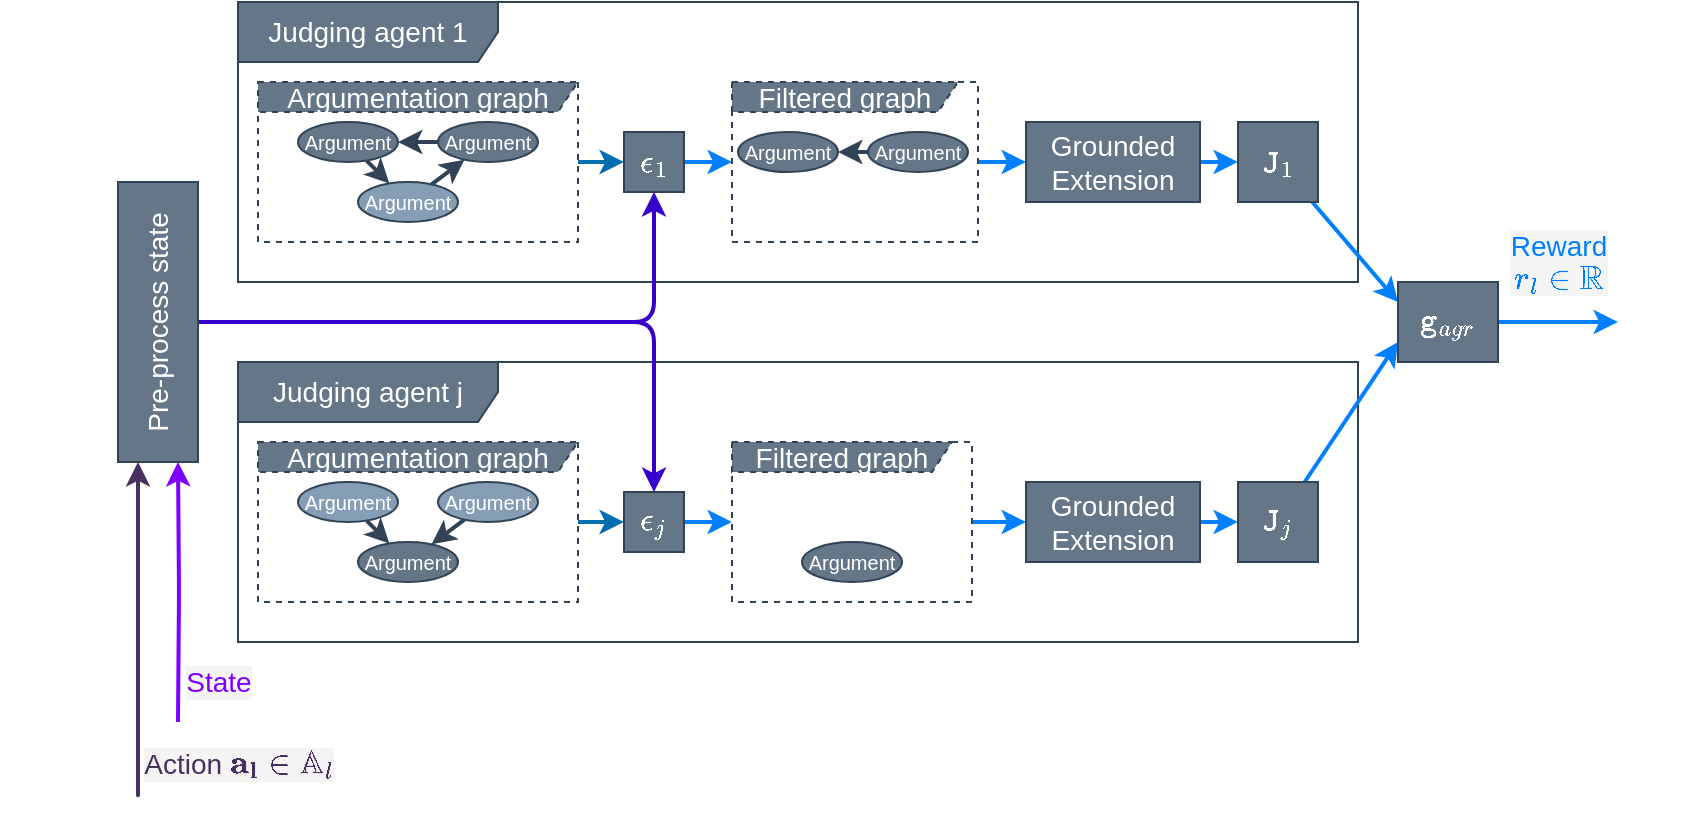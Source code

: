 <mxfile version="15.5.4" type="embed" pages="2"><diagram name="Simplified" id="kQt_z-IHAU4Y2tA9KAhT"><mxGraphModel dx="2322" dy="628" grid="1" gridSize="10" guides="1" tooltips="1" connect="1" arrows="1" fold="1" page="1" pageScale="1" pageWidth="1169" pageHeight="827" math="1" shadow="0"><root><mxCell id="B_8IzSe85N2JA3LNc8zA-0"/><mxCell id="B_8IzSe85N2JA3LNc8zA-1" parent="B_8IzSe85N2JA3LNc8zA-0"/><mxCell id="B_8IzSe85N2JA3LNc8zA-2" value="Judging agent 1" style="shape=umlFrame;whiteSpace=wrap;html=1;labelBackgroundColor=none;fontSize=14;fontColor=#ffffff;fillColor=#647687;strokeColor=#314354;width=130;height=30;" parent="B_8IzSe85N2JA3LNc8zA-1" vertex="1"><mxGeometry x="60" y="50" width="560" height="140" as="geometry"/></mxCell><mxCell id="B_8IzSe85N2JA3LNc8zA-3" style="edgeStyle=none;rounded=0;orthogonalLoop=1;jettySize=auto;html=1;labelBackgroundColor=#CCCCCC;fontSize=14;fontColor=#0080FF;strokeColor=#006EAF;strokeWidth=2;fillColor=#1ba1e2;" parent="B_8IzSe85N2JA3LNc8zA-1" source="B_8IzSe85N2JA3LNc8zA-4" target="B_8IzSe85N2JA3LNc8zA-12" edge="1"><mxGeometry relative="1" as="geometry"/></mxCell><mxCell id="B_8IzSe85N2JA3LNc8zA-4" value="Argumentation graph" style="shape=umlFrame;whiteSpace=wrap;html=1;labelBackgroundColor=none;fontSize=14;fontColor=#ffffff;fillColor=#647687;strokeColor=#314354;dashed=1;width=160;height=15;" parent="B_8IzSe85N2JA3LNc8zA-1" vertex="1"><mxGeometry x="70" y="90" width="160" height="80" as="geometry"/></mxCell><mxCell id="B_8IzSe85N2JA3LNc8zA-5" style="edgeStyle=none;rounded=0;orthogonalLoop=1;jettySize=auto;html=1;labelBackgroundColor=#CCCCCC;fontSize=10;fontColor=#0080FF;strokeColor=#314354;strokeWidth=2;fillColor=#647687;" parent="B_8IzSe85N2JA3LNc8zA-1" source="B_8IzSe85N2JA3LNc8zA-6" target="B_8IzSe85N2JA3LNc8zA-8" edge="1"><mxGeometry relative="1" as="geometry"/></mxCell><mxCell id="B_8IzSe85N2JA3LNc8zA-6" value="Argument" style="ellipse;whiteSpace=wrap;html=1;labelBackgroundColor=none;fontSize=10;fontColor=#ffffff;fillColor=#647687;strokeColor=#314354;" parent="B_8IzSe85N2JA3LNc8zA-1" vertex="1"><mxGeometry x="90" y="110" width="50" height="20" as="geometry"/></mxCell><mxCell id="B_8IzSe85N2JA3LNc8zA-7" style="edgeStyle=none;rounded=0;orthogonalLoop=1;jettySize=auto;html=1;labelBackgroundColor=#CCCCCC;fontSize=10;fontColor=#0080FF;strokeColor=#314354;strokeWidth=2;fillColor=#647687;" parent="B_8IzSe85N2JA3LNc8zA-1" source="B_8IzSe85N2JA3LNc8zA-8" target="B_8IzSe85N2JA3LNc8zA-10" edge="1"><mxGeometry relative="1" as="geometry"/></mxCell><mxCell id="B_8IzSe85N2JA3LNc8zA-8" value="Argument" style="ellipse;whiteSpace=wrap;html=1;labelBackgroundColor=none;fontSize=10;fontColor=#ffffff;fillColor=#869EB5;strokeColor=#314354;gradientColor=none;gradientDirection=radial;" parent="B_8IzSe85N2JA3LNc8zA-1" vertex="1"><mxGeometry x="120" y="140" width="50" height="20" as="geometry"/></mxCell><mxCell id="B_8IzSe85N2JA3LNc8zA-9" style="edgeStyle=none;rounded=0;orthogonalLoop=1;jettySize=auto;html=1;labelBackgroundColor=#CCCCCC;fontSize=10;fontColor=#0080FF;strokeColor=#314354;strokeWidth=2;fillColor=#647687;" parent="B_8IzSe85N2JA3LNc8zA-1" source="B_8IzSe85N2JA3LNc8zA-10" target="B_8IzSe85N2JA3LNc8zA-6" edge="1"><mxGeometry relative="1" as="geometry"/></mxCell><mxCell id="B_8IzSe85N2JA3LNc8zA-10" value="Argument" style="ellipse;whiteSpace=wrap;html=1;labelBackgroundColor=none;fontSize=10;fontColor=#ffffff;fillColor=#647687;strokeColor=#314354;" parent="B_8IzSe85N2JA3LNc8zA-1" vertex="1"><mxGeometry x="160" y="110" width="50" height="20" as="geometry"/></mxCell><mxCell id="B_8IzSe85N2JA3LNc8zA-11" style="edgeStyle=none;rounded=0;orthogonalLoop=1;jettySize=auto;html=1;labelBackgroundColor=#CCCCCC;fontSize=14;fontColor=#0080FF;strokeColor=#0080FF;strokeWidth=2;" parent="B_8IzSe85N2JA3LNc8zA-1" source="B_8IzSe85N2JA3LNc8zA-12" target="B_8IzSe85N2JA3LNc8zA-14" edge="1"><mxGeometry relative="1" as="geometry"/></mxCell><mxCell id="B_8IzSe85N2JA3LNc8zA-12" value="\(\epsilon_1\)" style="rounded=0;whiteSpace=wrap;html=1;labelBackgroundColor=none;fontSize=14;fontColor=#ffffff;fillColor=#647687;strokeColor=#314354;" parent="B_8IzSe85N2JA3LNc8zA-1" vertex="1"><mxGeometry x="253" y="115" width="30" height="30" as="geometry"/></mxCell><mxCell id="B_8IzSe85N2JA3LNc8zA-13" style="edgeStyle=orthogonalEdgeStyle;rounded=1;orthogonalLoop=1;jettySize=auto;html=1;entryX=0;entryY=0.5;entryDx=0;entryDy=0;labelBackgroundColor=#CCCCCC;fontSize=14;fontColor=#49315E;strokeColor=#0080FF;strokeWidth=2;" parent="B_8IzSe85N2JA3LNc8zA-1" source="B_8IzSe85N2JA3LNc8zA-14" target="B_8IzSe85N2JA3LNc8zA-43" edge="1"><mxGeometry relative="1" as="geometry"/></mxCell><mxCell id="B_8IzSe85N2JA3LNc8zA-14" value="Filtered graph" style="shape=umlFrame;whiteSpace=wrap;html=1;labelBackgroundColor=none;fontSize=14;fontColor=#ffffff;fillColor=#647687;strokeColor=#314354;dashed=1;width=113;height=15;" parent="B_8IzSe85N2JA3LNc8zA-1" vertex="1"><mxGeometry x="307" y="90" width="123" height="80" as="geometry"/></mxCell><mxCell id="B_8IzSe85N2JA3LNc8zA-15" value="Argument" style="ellipse;whiteSpace=wrap;html=1;labelBackgroundColor=none;fontSize=10;fontColor=#ffffff;fillColor=#647687;strokeColor=#314354;" parent="B_8IzSe85N2JA3LNc8zA-1" vertex="1"><mxGeometry x="310" y="115" width="50" height="20" as="geometry"/></mxCell><mxCell id="B_8IzSe85N2JA3LNc8zA-16" style="edgeStyle=none;rounded=0;orthogonalLoop=1;jettySize=auto;html=1;labelBackgroundColor=#CCCCCC;fontSize=10;fontColor=#0080FF;strokeColor=#314354;strokeWidth=2;fillColor=#647687;" parent="B_8IzSe85N2JA3LNc8zA-1" source="B_8IzSe85N2JA3LNc8zA-17" target="B_8IzSe85N2JA3LNc8zA-15" edge="1"><mxGeometry relative="1" as="geometry"/></mxCell><mxCell id="B_8IzSe85N2JA3LNc8zA-17" value="Argument" style="ellipse;whiteSpace=wrap;html=1;labelBackgroundColor=none;fontSize=10;fontColor=#ffffff;fillColor=#647687;strokeColor=#314354;" parent="B_8IzSe85N2JA3LNc8zA-1" vertex="1"><mxGeometry x="375" y="115" width="50" height="20" as="geometry"/></mxCell><mxCell id="B_8IzSe85N2JA3LNc8zA-18" style="edgeStyle=none;rounded=0;orthogonalLoop=1;jettySize=auto;html=1;entryX=0;entryY=0.25;entryDx=0;entryDy=0;labelBackgroundColor=#CCCCCC;fontSize=14;fontColor=#0080FF;strokeColor=#0080FF;strokeWidth=2;" parent="B_8IzSe85N2JA3LNc8zA-1" source="B_8IzSe85N2JA3LNc8zA-19" target="B_8IzSe85N2JA3LNc8zA-36" edge="1"><mxGeometry relative="1" as="geometry"/></mxCell><mxCell id="B_8IzSe85N2JA3LNc8zA-19" value="\(\mathtt{J}_1\)" style="rounded=0;whiteSpace=wrap;html=1;labelBackgroundColor=none;sketch=0;fontSize=14;fontColor=#ffffff;fillColor=#647687;gradientDirection=radial;strokeColor=#314354;" parent="B_8IzSe85N2JA3LNc8zA-1" vertex="1"><mxGeometry x="560" y="110" width="40" height="40" as="geometry"/></mxCell><mxCell id="B_8IzSe85N2JA3LNc8zA-20" value="Judging agent j" style="shape=umlFrame;whiteSpace=wrap;html=1;labelBackgroundColor=none;fontSize=14;fontColor=#ffffff;fillColor=#647687;strokeColor=#314354;width=130;height=30;" parent="B_8IzSe85N2JA3LNc8zA-1" vertex="1"><mxGeometry x="60" y="230" width="560" height="140" as="geometry"/></mxCell><mxCell id="B_8IzSe85N2JA3LNc8zA-21" style="edgeStyle=none;rounded=0;orthogonalLoop=1;jettySize=auto;html=1;labelBackgroundColor=#CCCCCC;fontSize=14;fontColor=#0080FF;strokeColor=#006EAF;strokeWidth=2;fillColor=#1ba1e2;" parent="B_8IzSe85N2JA3LNc8zA-1" source="B_8IzSe85N2JA3LNc8zA-22" target="B_8IzSe85N2JA3LNc8zA-29" edge="1"><mxGeometry relative="1" as="geometry"/></mxCell><mxCell id="B_8IzSe85N2JA3LNc8zA-22" value="Argumentation graph" style="shape=umlFrame;whiteSpace=wrap;html=1;labelBackgroundColor=none;fontSize=14;fontColor=#ffffff;fillColor=#647687;strokeColor=#314354;dashed=1;width=160;height=15;" parent="B_8IzSe85N2JA3LNc8zA-1" vertex="1"><mxGeometry x="70" y="270" width="160" height="80" as="geometry"/></mxCell><mxCell id="B_8IzSe85N2JA3LNc8zA-23" style="edgeStyle=none;rounded=0;orthogonalLoop=1;jettySize=auto;html=1;labelBackgroundColor=#CCCCCC;fontSize=10;fontColor=#0080FF;strokeColor=#314354;strokeWidth=2;fillColor=#647687;" parent="B_8IzSe85N2JA3LNc8zA-1" source="B_8IzSe85N2JA3LNc8zA-24" target="B_8IzSe85N2JA3LNc8zA-25" edge="1"><mxGeometry relative="1" as="geometry"/></mxCell><mxCell id="B_8IzSe85N2JA3LNc8zA-24" value="Argument" style="ellipse;whiteSpace=wrap;html=1;labelBackgroundColor=none;fontSize=10;fontColor=#ffffff;fillColor=#869EB5;strokeColor=#314354;" parent="B_8IzSe85N2JA3LNc8zA-1" vertex="1"><mxGeometry x="90" y="290" width="50" height="20" as="geometry"/></mxCell><mxCell id="B_8IzSe85N2JA3LNc8zA-25" value="Argument" style="ellipse;whiteSpace=wrap;html=1;labelBackgroundColor=none;fontSize=10;fontColor=#ffffff;fillColor=#647687;strokeColor=#314354;gradientDirection=radial;" parent="B_8IzSe85N2JA3LNc8zA-1" vertex="1"><mxGeometry x="120" y="320" width="50" height="20" as="geometry"/></mxCell><mxCell id="B_8IzSe85N2JA3LNc8zA-26" style="edgeStyle=none;rounded=0;orthogonalLoop=1;jettySize=auto;html=1;labelBackgroundColor=#CCCCCC;fontSize=14;fontColor=#0080FF;strokeColor=#314354;strokeWidth=2;fillColor=#647687;" parent="B_8IzSe85N2JA3LNc8zA-1" source="B_8IzSe85N2JA3LNc8zA-27" target="B_8IzSe85N2JA3LNc8zA-25" edge="1"><mxGeometry relative="1" as="geometry"/></mxCell><mxCell id="B_8IzSe85N2JA3LNc8zA-27" value="Argument" style="ellipse;whiteSpace=wrap;html=1;labelBackgroundColor=none;fontSize=10;fontColor=#ffffff;fillColor=#869EB5;strokeColor=#314354;" parent="B_8IzSe85N2JA3LNc8zA-1" vertex="1"><mxGeometry x="160" y="290" width="50" height="20" as="geometry"/></mxCell><mxCell id="B_8IzSe85N2JA3LNc8zA-28" style="edgeStyle=none;rounded=0;orthogonalLoop=1;jettySize=auto;html=1;labelBackgroundColor=#CCCCCC;fontSize=14;fontColor=#0080FF;strokeColor=#0080FF;strokeWidth=2;" parent="B_8IzSe85N2JA3LNc8zA-1" source="B_8IzSe85N2JA3LNc8zA-29" target="B_8IzSe85N2JA3LNc8zA-31" edge="1"><mxGeometry relative="1" as="geometry"/></mxCell><mxCell id="B_8IzSe85N2JA3LNc8zA-29" value="\(\epsilon_j\)" style="rounded=0;whiteSpace=wrap;html=1;labelBackgroundColor=none;fontSize=14;fontColor=#ffffff;fillColor=#647687;strokeColor=#314354;" parent="B_8IzSe85N2JA3LNc8zA-1" vertex="1"><mxGeometry x="253" y="295" width="30" height="30" as="geometry"/></mxCell><mxCell id="B_8IzSe85N2JA3LNc8zA-30" style="edgeStyle=orthogonalEdgeStyle;rounded=1;orthogonalLoop=1;jettySize=auto;html=1;labelBackgroundColor=#CCCCCC;fontSize=14;fontColor=#49315E;strokeColor=#0080FF;strokeWidth=2;" parent="B_8IzSe85N2JA3LNc8zA-1" source="B_8IzSe85N2JA3LNc8zA-31" target="B_8IzSe85N2JA3LNc8zA-41" edge="1"><mxGeometry relative="1" as="geometry"/></mxCell><mxCell id="B_8IzSe85N2JA3LNc8zA-31" value="Filtered graph" style="shape=umlFrame;whiteSpace=wrap;html=1;labelBackgroundColor=none;fontSize=14;fontColor=#ffffff;fillColor=#647687;strokeColor=#314354;dashed=1;width=110;height=15;" parent="B_8IzSe85N2JA3LNc8zA-1" vertex="1"><mxGeometry x="307" y="270" width="120" height="80" as="geometry"/></mxCell><mxCell id="B_8IzSe85N2JA3LNc8zA-32" value="Argument" style="ellipse;whiteSpace=wrap;html=1;labelBackgroundColor=none;fontSize=10;fontColor=#ffffff;fillColor=#647687;strokeColor=#314354;" parent="B_8IzSe85N2JA3LNc8zA-1" vertex="1"><mxGeometry x="342" y="320" width="50" height="20" as="geometry"/></mxCell><mxCell id="B_8IzSe85N2JA3LNc8zA-33" style="edgeStyle=none;rounded=0;orthogonalLoop=1;jettySize=auto;html=1;entryX=0;entryY=0.75;entryDx=0;entryDy=0;labelBackgroundColor=#CCCCCC;fontSize=14;fontColor=#0080FF;strokeColor=#0080FF;strokeWidth=2;" parent="B_8IzSe85N2JA3LNc8zA-1" source="B_8IzSe85N2JA3LNc8zA-34" target="B_8IzSe85N2JA3LNc8zA-36" edge="1"><mxGeometry relative="1" as="geometry"/></mxCell><mxCell id="B_8IzSe85N2JA3LNc8zA-34" value="\(\mathtt{J}_j\)" style="rounded=0;whiteSpace=wrap;html=1;labelBackgroundColor=none;sketch=0;fontSize=14;fontColor=#ffffff;fillColor=#647687;gradientDirection=radial;strokeColor=#314354;" parent="B_8IzSe85N2JA3LNc8zA-1" vertex="1"><mxGeometry x="560" y="290" width="40" height="40" as="geometry"/></mxCell><mxCell id="B_8IzSe85N2JA3LNc8zA-35" value="Reward &lt;br&gt;\(r_l \in \mathbb{R}\)" style="edgeStyle=none;rounded=0;orthogonalLoop=1;jettySize=auto;html=1;labelBackgroundColor=#F5F5F5;fontSize=14;fontColor=#0080FF;strokeColor=#0080FF;strokeWidth=2;" parent="B_8IzSe85N2JA3LNc8zA-1" source="B_8IzSe85N2JA3LNc8zA-36" edge="1"><mxGeometry y="30" relative="1" as="geometry"><mxPoint x="750" y="210" as="targetPoint"/><mxPoint as="offset"/></mxGeometry></mxCell><mxCell id="B_8IzSe85N2JA3LNc8zA-36" value="\(\mathtt{g}_{agr}\)" style="rounded=0;whiteSpace=wrap;html=1;labelBackgroundColor=none;sketch=0;fontSize=14;fontColor=#ffffff;fillColor=#647687;gradientDirection=radial;strokeColor=#314354;" parent="B_8IzSe85N2JA3LNc8zA-1" vertex="1"><mxGeometry x="640" y="190" width="50" height="40" as="geometry"/></mxCell><mxCell id="B_8IzSe85N2JA3LNc8zA-37" style="edgeStyle=orthogonalEdgeStyle;rounded=1;orthogonalLoop=1;jettySize=auto;html=1;exitX=1;exitY=0.5;exitDx=0;exitDy=0;labelBackgroundColor=#CCCCCC;fontSize=14;fontColor=#0080FF;strokeColor=#3700CC;strokeWidth=2;fillColor=#6a00ff;entryX=0.5;entryY=1;entryDx=0;entryDy=0;" parent="B_8IzSe85N2JA3LNc8zA-1" source="B_8IzSe85N2JA3LNc8zA-39" target="B_8IzSe85N2JA3LNc8zA-12" edge="1"><mxGeometry relative="1" as="geometry"><mxPoint x="290" y="210" as="targetPoint"/></mxGeometry></mxCell><mxCell id="B_8IzSe85N2JA3LNc8zA-38" style="edgeStyle=orthogonalEdgeStyle;rounded=1;orthogonalLoop=1;jettySize=auto;html=1;entryX=0.5;entryY=0;entryDx=0;entryDy=0;labelBackgroundColor=#CCCCCC;fontSize=14;fontColor=#0080FF;strokeColor=#3700CC;strokeWidth=2;fillColor=#6a00ff;" parent="B_8IzSe85N2JA3LNc8zA-1" source="B_8IzSe85N2JA3LNc8zA-39" target="B_8IzSe85N2JA3LNc8zA-29" edge="1"><mxGeometry relative="1" as="geometry"/></mxCell><mxCell id="B_8IzSe85N2JA3LNc8zA-39" value="Pre-process state" style="rounded=0;whiteSpace=wrap;html=1;labelBackgroundColor=none;sketch=0;fontSize=14;fontColor=#ffffff;fillColor=#647687;gradientDirection=radial;strokeColor=#314354;horizontal=0;" parent="B_8IzSe85N2JA3LNc8zA-1" vertex="1"><mxGeometry y="140" width="40" height="140" as="geometry"/></mxCell><mxCell id="B_8IzSe85N2JA3LNc8zA-40" style="edgeStyle=orthogonalEdgeStyle;rounded=1;orthogonalLoop=1;jettySize=auto;html=1;labelBackgroundColor=#CCCCCC;fontSize=14;fontColor=#49315E;strokeColor=#0080FF;strokeWidth=2;" parent="B_8IzSe85N2JA3LNc8zA-1" source="B_8IzSe85N2JA3LNc8zA-41" target="B_8IzSe85N2JA3LNc8zA-34" edge="1"><mxGeometry relative="1" as="geometry"/></mxCell><mxCell id="B_8IzSe85N2JA3LNc8zA-41" value="Grounded&lt;br&gt;Extension" style="rounded=0;whiteSpace=wrap;html=1;labelBackgroundColor=none;sketch=0;fontSize=14;fontColor=#ffffff;fillColor=#647687;gradientDirection=radial;strokeColor=#314354;" parent="B_8IzSe85N2JA3LNc8zA-1" vertex="1"><mxGeometry x="454" y="290" width="87" height="40" as="geometry"/></mxCell><mxCell id="B_8IzSe85N2JA3LNc8zA-42" style="edgeStyle=orthogonalEdgeStyle;rounded=1;orthogonalLoop=1;jettySize=auto;html=1;labelBackgroundColor=#CCCCCC;fontSize=14;fontColor=#49315E;strokeColor=#0080FF;strokeWidth=2;" parent="B_8IzSe85N2JA3LNc8zA-1" source="B_8IzSe85N2JA3LNc8zA-43" target="B_8IzSe85N2JA3LNc8zA-19" edge="1"><mxGeometry relative="1" as="geometry"/></mxCell><mxCell id="B_8IzSe85N2JA3LNc8zA-43" value="Grounded&lt;br&gt;Extension" style="rounded=0;whiteSpace=wrap;html=1;labelBackgroundColor=none;sketch=0;fontSize=14;fontColor=#ffffff;fillColor=#647687;gradientDirection=radial;strokeColor=#314354;" parent="B_8IzSe85N2JA3LNc8zA-1" vertex="1"><mxGeometry x="454" y="110" width="87" height="40" as="geometry"/></mxCell><mxCell id="B_8IzSe85N2JA3LNc8zA-47" value="State" style="edgeStyle=orthogonalEdgeStyle;rounded=1;orthogonalLoop=1;jettySize=auto;html=1;labelBackgroundColor=#F5F5F5;fontSize=14;fontColor=#8000FF;strokeColor=#8000FF;strokeWidth=2;entryX=0.75;entryY=1;entryDx=0;entryDy=0;labelBorderColor=none;" parent="B_8IzSe85N2JA3LNc8zA-1" target="B_8IzSe85N2JA3LNc8zA-39" edge="1"><mxGeometry x="-0.692" y="-20" relative="1" as="geometry"><mxPoint x="58" y="475" as="targetPoint"/><mxPoint as="offset"/><mxPoint x="30" y="410" as="sourcePoint"/></mxGeometry></mxCell><mxCell id="B_8IzSe85N2JA3LNc8zA-50" value="" style="edgeStyle=orthogonalEdgeStyle;orthogonalLoop=1;jettySize=auto;html=1;labelBackgroundColor=#F5F5F5;fontSize=14;fontColor=#B5739D;strokeWidth=2;strokeColor=#49315E;entryX=0.25;entryY=1;entryDx=0;entryDy=0;" parent="B_8IzSe85N2JA3LNc8zA-1" target="B_8IzSe85N2JA3LNc8zA-39" edge="1"><mxGeometry x="0.053" y="-40" relative="1" as="geometry"><mxPoint x="320" y="520" as="targetPoint"/><mxPoint x="10" y="440" as="sourcePoint"/><Array as="points"><mxPoint x="10" y="450"/><mxPoint x="10" y="450"/></Array><mxPoint as="offset"/></mxGeometry></mxCell><mxCell id="B_8IzSe85N2JA3LNc8zA-51" value="Action \(\mathbf{a_l} \in \mathbb{A}_l\)" style="edgeLabel;html=1;align=center;verticalAlign=middle;resizable=0;points=[];fontSize=14;fontColor=#49315E;labelBackgroundColor=#F5F5F5;" parent="B_8IzSe85N2JA3LNc8zA-50" vertex="1" connectable="0"><mxGeometry x="0.65" y="2" relative="1" as="geometry"><mxPoint x="52" y="119" as="offset"/></mxGeometry></mxCell></root></mxGraphModel></diagram><diagram id="23iRSUPoRavnBvh4doch" name="OldVersion"><mxGraphModel dx="1805" dy="841" grid="1" gridSize="10" guides="1" tooltips="1" connect="1" arrows="1" fold="1" page="1" pageScale="1" pageWidth="1169" pageHeight="827" math="1" shadow="0"><root><mxCell id="0"/><mxCell id="1" parent="0"/><mxCell id="E8KYmmMZgShcQxjsoKh2-1" value="Judging agent 1" style="shape=umlFrame;whiteSpace=wrap;html=1;labelBackgroundColor=none;fontSize=14;fontColor=#ffffff;fillColor=#647687;strokeColor=#314354;width=130;height=30;" parent="1" vertex="1"><mxGeometry x="60" y="50" width="560" height="140" as="geometry"/></mxCell><mxCell id="E8KYmmMZgShcQxjsoKh2-11" style="edgeStyle=none;rounded=0;orthogonalLoop=1;jettySize=auto;html=1;labelBackgroundColor=#CCCCCC;fontSize=14;fontColor=#0080FF;strokeColor=#006EAF;strokeWidth=2;fillColor=#1ba1e2;" parent="1" source="E8KYmmMZgShcQxjsoKh2-9" target="E8KYmmMZgShcQxjsoKh2-10" edge="1"><mxGeometry relative="1" as="geometry"/></mxCell><mxCell id="E8KYmmMZgShcQxjsoKh2-9" value="Argumentation graph" style="shape=umlFrame;whiteSpace=wrap;html=1;labelBackgroundColor=none;fontSize=14;fontColor=#ffffff;fillColor=#647687;strokeColor=#314354;dashed=1;width=160;height=15;" parent="1" vertex="1"><mxGeometry x="70" y="90" width="160" height="80" as="geometry"/></mxCell><mxCell id="E8KYmmMZgShcQxjsoKh2-6" style="edgeStyle=none;rounded=0;orthogonalLoop=1;jettySize=auto;html=1;labelBackgroundColor=#CCCCCC;fontSize=10;fontColor=#0080FF;strokeColor=#314354;strokeWidth=2;fillColor=#647687;" parent="1" source="E8KYmmMZgShcQxjsoKh2-3" target="E8KYmmMZgShcQxjsoKh2-4" edge="1"><mxGeometry relative="1" as="geometry"/></mxCell><mxCell id="E8KYmmMZgShcQxjsoKh2-3" value="Argument" style="ellipse;whiteSpace=wrap;html=1;labelBackgroundColor=none;fontSize=10;fontColor=#ffffff;fillColor=#647687;strokeColor=#314354;" parent="1" vertex="1"><mxGeometry x="90" y="110" width="50" height="20" as="geometry"/></mxCell><mxCell id="E8KYmmMZgShcQxjsoKh2-7" style="edgeStyle=none;rounded=0;orthogonalLoop=1;jettySize=auto;html=1;labelBackgroundColor=#CCCCCC;fontSize=10;fontColor=#0080FF;strokeColor=#314354;strokeWidth=2;fillColor=#647687;" parent="1" source="E8KYmmMZgShcQxjsoKh2-4" target="E8KYmmMZgShcQxjsoKh2-5" edge="1"><mxGeometry relative="1" as="geometry"/></mxCell><mxCell id="E8KYmmMZgShcQxjsoKh2-4" value="Argument" style="ellipse;whiteSpace=wrap;html=1;labelBackgroundColor=none;fontSize=10;fontColor=#ffffff;fillColor=#869EB5;strokeColor=#314354;gradientColor=none;gradientDirection=radial;" parent="1" vertex="1"><mxGeometry x="120" y="140" width="50" height="20" as="geometry"/></mxCell><mxCell id="E8KYmmMZgShcQxjsoKh2-8" style="edgeStyle=none;rounded=0;orthogonalLoop=1;jettySize=auto;html=1;labelBackgroundColor=#CCCCCC;fontSize=10;fontColor=#0080FF;strokeColor=#314354;strokeWidth=2;fillColor=#647687;" parent="1" source="E8KYmmMZgShcQxjsoKh2-5" target="E8KYmmMZgShcQxjsoKh2-3" edge="1"><mxGeometry relative="1" as="geometry"/></mxCell><mxCell id="E8KYmmMZgShcQxjsoKh2-5" value="Argument" style="ellipse;whiteSpace=wrap;html=1;labelBackgroundColor=none;fontSize=10;fontColor=#ffffff;fillColor=#647687;strokeColor=#314354;" parent="1" vertex="1"><mxGeometry x="160" y="110" width="50" height="20" as="geometry"/></mxCell><mxCell id="E8KYmmMZgShcQxjsoKh2-13" style="edgeStyle=none;rounded=0;orthogonalLoop=1;jettySize=auto;html=1;labelBackgroundColor=#CCCCCC;fontSize=14;fontColor=#0080FF;strokeColor=#0080FF;strokeWidth=2;" parent="1" source="E8KYmmMZgShcQxjsoKh2-10" target="E8KYmmMZgShcQxjsoKh2-12" edge="1"><mxGeometry relative="1" as="geometry"/></mxCell><mxCell id="E8KYmmMZgShcQxjsoKh2-10" value="\(\epsilon_1\)" style="rounded=0;whiteSpace=wrap;html=1;labelBackgroundColor=none;fontSize=14;fontColor=#ffffff;fillColor=#647687;strokeColor=#314354;" parent="1" vertex="1"><mxGeometry x="253" y="115" width="30" height="30" as="geometry"/></mxCell><mxCell id="E8KYmmMZgShcQxjsoKh2-55" style="edgeStyle=orthogonalEdgeStyle;rounded=1;orthogonalLoop=1;jettySize=auto;html=1;entryX=0;entryY=0.5;entryDx=0;entryDy=0;labelBackgroundColor=#CCCCCC;fontSize=14;fontColor=#49315E;strokeColor=#0080FF;strokeWidth=2;" parent="1" source="E8KYmmMZgShcQxjsoKh2-12" target="E8KYmmMZgShcQxjsoKh2-50" edge="1"><mxGeometry relative="1" as="geometry"/></mxCell><mxCell id="E8KYmmMZgShcQxjsoKh2-12" value="Filtered graph" style="shape=umlFrame;whiteSpace=wrap;html=1;labelBackgroundColor=none;fontSize=14;fontColor=#ffffff;fillColor=#647687;strokeColor=#314354;dashed=1;width=113;height=15;" parent="1" vertex="1"><mxGeometry x="307" y="90" width="123" height="80" as="geometry"/></mxCell><mxCell id="E8KYmmMZgShcQxjsoKh2-15" value="Argument" style="ellipse;whiteSpace=wrap;html=1;labelBackgroundColor=none;fontSize=10;fontColor=#ffffff;fillColor=#647687;strokeColor=#314354;" parent="1" vertex="1"><mxGeometry x="310" y="115" width="50" height="20" as="geometry"/></mxCell><mxCell id="E8KYmmMZgShcQxjsoKh2-16" style="edgeStyle=none;rounded=0;orthogonalLoop=1;jettySize=auto;html=1;labelBackgroundColor=#CCCCCC;fontSize=10;fontColor=#0080FF;strokeColor=#314354;strokeWidth=2;fillColor=#647687;" parent="1" source="E8KYmmMZgShcQxjsoKh2-17" target="E8KYmmMZgShcQxjsoKh2-15" edge="1"><mxGeometry relative="1" as="geometry"/></mxCell><mxCell id="E8KYmmMZgShcQxjsoKh2-17" value="Argument" style="ellipse;whiteSpace=wrap;html=1;labelBackgroundColor=none;fontSize=10;fontColor=#ffffff;fillColor=#647687;strokeColor=#314354;" parent="1" vertex="1"><mxGeometry x="375" y="115" width="50" height="20" as="geometry"/></mxCell><mxCell id="E8KYmmMZgShcQxjsoKh2-39" style="edgeStyle=none;rounded=0;orthogonalLoop=1;jettySize=auto;html=1;entryX=0;entryY=0.25;entryDx=0;entryDy=0;labelBackgroundColor=#CCCCCC;fontSize=14;fontColor=#0080FF;strokeColor=#0080FF;strokeWidth=2;" parent="1" source="E8KYmmMZgShcQxjsoKh2-18" target="E8KYmmMZgShcQxjsoKh2-38" edge="1"><mxGeometry relative="1" as="geometry"/></mxCell><mxCell id="E8KYmmMZgShcQxjsoKh2-18" value="\(\mathtt{J}_1\)" style="rounded=0;whiteSpace=wrap;html=1;labelBackgroundColor=none;sketch=0;fontSize=14;fontColor=#ffffff;fillColor=#647687;gradientDirection=radial;strokeColor=#314354;" parent="1" vertex="1"><mxGeometry x="560" y="110" width="40" height="40" as="geometry"/></mxCell><mxCell id="E8KYmmMZgShcQxjsoKh2-20" value="Judging agent j" style="shape=umlFrame;whiteSpace=wrap;html=1;labelBackgroundColor=none;fontSize=14;fontColor=#ffffff;fillColor=#647687;strokeColor=#314354;width=130;height=30;" parent="1" vertex="1"><mxGeometry x="60" y="230" width="560" height="140" as="geometry"/></mxCell><mxCell id="E8KYmmMZgShcQxjsoKh2-21" style="edgeStyle=none;rounded=0;orthogonalLoop=1;jettySize=auto;html=1;labelBackgroundColor=#CCCCCC;fontSize=14;fontColor=#0080FF;strokeColor=#006EAF;strokeWidth=2;fillColor=#1ba1e2;" parent="1" source="E8KYmmMZgShcQxjsoKh2-22" target="E8KYmmMZgShcQxjsoKh2-30" edge="1"><mxGeometry relative="1" as="geometry"/></mxCell><mxCell id="E8KYmmMZgShcQxjsoKh2-22" value="Argumentation graph" style="shape=umlFrame;whiteSpace=wrap;html=1;labelBackgroundColor=none;fontSize=14;fontColor=#ffffff;fillColor=#647687;strokeColor=#314354;dashed=1;width=160;height=15;" parent="1" vertex="1"><mxGeometry x="70" y="270" width="160" height="80" as="geometry"/></mxCell><mxCell id="E8KYmmMZgShcQxjsoKh2-23" style="edgeStyle=none;rounded=0;orthogonalLoop=1;jettySize=auto;html=1;labelBackgroundColor=#CCCCCC;fontSize=10;fontColor=#0080FF;strokeColor=#314354;strokeWidth=2;fillColor=#647687;" parent="1" source="E8KYmmMZgShcQxjsoKh2-24" target="E8KYmmMZgShcQxjsoKh2-26" edge="1"><mxGeometry relative="1" as="geometry"/></mxCell><mxCell id="E8KYmmMZgShcQxjsoKh2-24" value="Argument" style="ellipse;whiteSpace=wrap;html=1;labelBackgroundColor=none;fontSize=10;fontColor=#ffffff;fillColor=#869EB5;strokeColor=#314354;" parent="1" vertex="1"><mxGeometry x="90" y="290" width="50" height="20" as="geometry"/></mxCell><mxCell id="E8KYmmMZgShcQxjsoKh2-26" value="Argument" style="ellipse;whiteSpace=wrap;html=1;labelBackgroundColor=none;fontSize=10;fontColor=#ffffff;fillColor=#647687;strokeColor=#314354;gradientDirection=radial;" parent="1" vertex="1"><mxGeometry x="120" y="320" width="50" height="20" as="geometry"/></mxCell><mxCell id="E8KYmmMZgShcQxjsoKh2-37" style="edgeStyle=none;rounded=0;orthogonalLoop=1;jettySize=auto;html=1;labelBackgroundColor=#CCCCCC;fontSize=14;fontColor=#0080FF;strokeColor=#314354;strokeWidth=2;fillColor=#647687;" parent="1" source="E8KYmmMZgShcQxjsoKh2-28" target="E8KYmmMZgShcQxjsoKh2-26" edge="1"><mxGeometry relative="1" as="geometry"/></mxCell><mxCell id="E8KYmmMZgShcQxjsoKh2-28" value="Argument" style="ellipse;whiteSpace=wrap;html=1;labelBackgroundColor=none;fontSize=10;fontColor=#ffffff;fillColor=#869EB5;strokeColor=#314354;" parent="1" vertex="1"><mxGeometry x="160" y="290" width="50" height="20" as="geometry"/></mxCell><mxCell id="E8KYmmMZgShcQxjsoKh2-29" style="edgeStyle=none;rounded=0;orthogonalLoop=1;jettySize=auto;html=1;labelBackgroundColor=#CCCCCC;fontSize=14;fontColor=#0080FF;strokeColor=#0080FF;strokeWidth=2;" parent="1" source="E8KYmmMZgShcQxjsoKh2-30" target="E8KYmmMZgShcQxjsoKh2-32" edge="1"><mxGeometry relative="1" as="geometry"/></mxCell><mxCell id="E8KYmmMZgShcQxjsoKh2-30" value="\(\epsilon_j\)" style="rounded=0;whiteSpace=wrap;html=1;labelBackgroundColor=none;fontSize=14;fontColor=#ffffff;fillColor=#647687;strokeColor=#314354;" parent="1" vertex="1"><mxGeometry x="253" y="295" width="30" height="30" as="geometry"/></mxCell><mxCell id="E8KYmmMZgShcQxjsoKh2-49" style="edgeStyle=orthogonalEdgeStyle;rounded=1;orthogonalLoop=1;jettySize=auto;html=1;labelBackgroundColor=#CCCCCC;fontSize=14;fontColor=#49315E;strokeColor=#0080FF;strokeWidth=2;" parent="1" source="E8KYmmMZgShcQxjsoKh2-32" target="E8KYmmMZgShcQxjsoKh2-47" edge="1"><mxGeometry relative="1" as="geometry"/></mxCell><mxCell id="E8KYmmMZgShcQxjsoKh2-32" value="Filtered graph" style="shape=umlFrame;whiteSpace=wrap;html=1;labelBackgroundColor=none;fontSize=14;fontColor=#ffffff;fillColor=#647687;strokeColor=#314354;dashed=1;width=110;height=15;" parent="1" vertex="1"><mxGeometry x="307" y="270" width="120" height="80" as="geometry"/></mxCell><mxCell id="E8KYmmMZgShcQxjsoKh2-35" value="Argument" style="ellipse;whiteSpace=wrap;html=1;labelBackgroundColor=none;fontSize=10;fontColor=#ffffff;fillColor=#647687;strokeColor=#314354;" parent="1" vertex="1"><mxGeometry x="342" y="320" width="50" height="20" as="geometry"/></mxCell><mxCell id="E8KYmmMZgShcQxjsoKh2-40" style="edgeStyle=none;rounded=0;orthogonalLoop=1;jettySize=auto;html=1;entryX=0;entryY=0.75;entryDx=0;entryDy=0;labelBackgroundColor=#CCCCCC;fontSize=14;fontColor=#0080FF;strokeColor=#0080FF;strokeWidth=2;" parent="1" source="E8KYmmMZgShcQxjsoKh2-36" target="E8KYmmMZgShcQxjsoKh2-38" edge="1"><mxGeometry relative="1" as="geometry"/></mxCell><mxCell id="E8KYmmMZgShcQxjsoKh2-36" value="\(\mathtt{J}_j\)" style="rounded=0;whiteSpace=wrap;html=1;labelBackgroundColor=none;sketch=0;fontSize=14;fontColor=#ffffff;fillColor=#647687;gradientDirection=radial;strokeColor=#314354;" parent="1" vertex="1"><mxGeometry x="560" y="290" width="40" height="40" as="geometry"/></mxCell><mxCell id="E8KYmmMZgShcQxjsoKh2-41" value="Reward &lt;br&gt;\(r_l \in \mathbb{R}\)" style="edgeStyle=none;rounded=0;orthogonalLoop=1;jettySize=auto;html=1;labelBackgroundColor=#CCCCCC;fontSize=14;fontColor=#0080FF;strokeColor=#0080FF;strokeWidth=2;" parent="1" source="E8KYmmMZgShcQxjsoKh2-38" target="E8KYmmMZgShcQxjsoKh2-82" edge="1"><mxGeometry y="30" relative="1" as="geometry"><mxPoint x="770" y="210" as="targetPoint"/><mxPoint as="offset"/></mxGeometry></mxCell><mxCell id="E8KYmmMZgShcQxjsoKh2-38" value="\(\mathtt{g}_{agr}\)" style="rounded=0;whiteSpace=wrap;html=1;labelBackgroundColor=none;sketch=0;fontSize=14;fontColor=#ffffff;fillColor=#647687;gradientDirection=radial;strokeColor=#314354;" parent="1" vertex="1"><mxGeometry x="640" y="180" width="70" height="60" as="geometry"/></mxCell><mxCell id="E8KYmmMZgShcQxjsoKh2-43" style="edgeStyle=orthogonalEdgeStyle;rounded=1;orthogonalLoop=1;jettySize=auto;html=1;exitX=1;exitY=0.5;exitDx=0;exitDy=0;labelBackgroundColor=#CCCCCC;fontSize=14;fontColor=#0080FF;strokeColor=#3700CC;strokeWidth=2;fillColor=#6a00ff;entryX=0.5;entryY=1;entryDx=0;entryDy=0;" parent="1" source="E8KYmmMZgShcQxjsoKh2-42" target="E8KYmmMZgShcQxjsoKh2-10" edge="1"><mxGeometry relative="1" as="geometry"><mxPoint x="290" y="210" as="targetPoint"/></mxGeometry></mxCell><mxCell id="E8KYmmMZgShcQxjsoKh2-44" style="edgeStyle=orthogonalEdgeStyle;rounded=1;orthogonalLoop=1;jettySize=auto;html=1;entryX=0.5;entryY=0;entryDx=0;entryDy=0;labelBackgroundColor=#CCCCCC;fontSize=14;fontColor=#0080FF;strokeColor=#3700CC;strokeWidth=2;fillColor=#6a00ff;" parent="1" source="E8KYmmMZgShcQxjsoKh2-42" target="E8KYmmMZgShcQxjsoKh2-30" edge="1"><mxGeometry relative="1" as="geometry"/></mxCell><mxCell id="E8KYmmMZgShcQxjsoKh2-42" value="Pre-process state" style="rounded=0;whiteSpace=wrap;html=1;labelBackgroundColor=none;sketch=0;fontSize=14;fontColor=#ffffff;fillColor=#647687;gradientDirection=radial;strokeColor=#314354;horizontal=0;" parent="1" vertex="1"><mxGeometry y="140" width="40" height="140" as="geometry"/></mxCell><mxCell id="E8KYmmMZgShcQxjsoKh2-48" style="edgeStyle=orthogonalEdgeStyle;rounded=1;orthogonalLoop=1;jettySize=auto;html=1;labelBackgroundColor=#CCCCCC;fontSize=14;fontColor=#49315E;strokeColor=#0080FF;strokeWidth=2;" parent="1" source="E8KYmmMZgShcQxjsoKh2-47" target="E8KYmmMZgShcQxjsoKh2-36" edge="1"><mxGeometry relative="1" as="geometry"/></mxCell><mxCell id="E8KYmmMZgShcQxjsoKh2-47" value="Grounded&lt;br&gt;Extension" style="rounded=0;whiteSpace=wrap;html=1;labelBackgroundColor=none;sketch=0;fontSize=14;fontColor=#ffffff;fillColor=#647687;gradientDirection=radial;strokeColor=#314354;" parent="1" vertex="1"><mxGeometry x="454" y="290" width="87" height="40" as="geometry"/></mxCell><mxCell id="E8KYmmMZgShcQxjsoKh2-54" style="edgeStyle=orthogonalEdgeStyle;rounded=1;orthogonalLoop=1;jettySize=auto;html=1;labelBackgroundColor=#CCCCCC;fontSize=14;fontColor=#49315E;strokeColor=#0080FF;strokeWidth=2;" parent="1" source="E8KYmmMZgShcQxjsoKh2-50" target="E8KYmmMZgShcQxjsoKh2-18" edge="1"><mxGeometry relative="1" as="geometry"/></mxCell><mxCell id="E8KYmmMZgShcQxjsoKh2-50" value="Grounded&lt;br&gt;Extension" style="rounded=0;whiteSpace=wrap;html=1;labelBackgroundColor=none;sketch=0;fontSize=14;fontColor=#ffffff;fillColor=#647687;gradientDirection=radial;strokeColor=#314354;" parent="1" vertex="1"><mxGeometry x="454" y="110" width="87" height="40" as="geometry"/></mxCell><mxCell id="E8KYmmMZgShcQxjsoKh2-82" value="Learning Agent" style="shape=umlFrame;whiteSpace=wrap;html=1;fillColor=#76608a;fontColor=#ffffff;strokeColor=#B5739D;rounded=0;fontSize=14;width=130;height=30;strokeWidth=1;" parent="1" vertex="1"><mxGeometry x="810" y="175" width="270" height="70" as="geometry"/></mxCell><mxCell id="E8KYmmMZgShcQxjsoKh2-86" value="&lt;font color=&quot;#49315e&quot;&gt;Actions&lt;br&gt;\(\in \mathbb{R}^d\)&lt;/font&gt;" style="edgeStyle=orthogonalEdgeStyle;orthogonalLoop=1;jettySize=auto;html=1;labelBackgroundColor=#CCCCCC;fontSize=14;fontColor=#B5739D;strokeWidth=2;entryX=1;entryY=0.5;entryDx=0;entryDy=0;strokeColor=#49315E;" parent="1" source="E8KYmmMZgShcQxjsoKh2-82" target="E8KYmmMZgShcQxjsoKh2-88" edge="1"><mxGeometry x="-0.166" y="-40" relative="1" as="geometry"><mxPoint x="1440" y="660" as="targetPoint"/><Array as="points"><mxPoint x="1100" y="210"/><mxPoint x="1100" y="470"/><mxPoint x="1000" y="470"/></Array><mxPoint as="offset"/><mxPoint x="1360" y="210" as="sourcePoint"/></mxGeometry></mxCell><mxCell id="E8KYmmMZgShcQxjsoKh2-87" value="Environment" style="shape=umlFrame;whiteSpace=wrap;html=1;fillColor=#76608a;fontColor=#ffffff;strokeColor=#432D57;width=90;height=30;rounded=0;fontSize=14;" parent="1" vertex="1"><mxGeometry x="800" y="414" width="270" height="90" as="geometry"/></mxCell><mxCell id="E8KYmmMZgShcQxjsoKh2-110" value="State" style="edgeStyle=orthogonalEdgeStyle;rounded=1;orthogonalLoop=1;jettySize=auto;html=1;exitX=0;exitY=0.75;exitDx=0;exitDy=0;labelBackgroundColor=#CCCCCC;fontSize=14;fontColor=#8000FF;strokeColor=#8000FF;strokeWidth=2;entryX=0.75;entryY=1;entryDx=0;entryDy=0;" parent="1" source="E8KYmmMZgShcQxjsoKh2-88" target="E8KYmmMZgShcQxjsoKh2-42" edge="1"><mxGeometry x="0.531" y="-15" relative="1" as="geometry"><mxPoint x="58" y="475" as="targetPoint"/><mxPoint as="offset"/></mxGeometry></mxCell><mxCell id="E8KYmmMZgShcQxjsoKh2-88" value="Compute next state" style="rounded=0;whiteSpace=wrap;html=1;fillColor=#76608a;fontColor=#ffffff;strokeColor=#432D57;fontSize=14;" parent="1" vertex="1"><mxGeometry x="880" y="449" width="120" height="35" as="geometry"/></mxCell><mxCell id="E8KYmmMZgShcQxjsoKh2-91" value="&lt;font color=&quot;#8000ff&quot;&gt;Observations&lt;br&gt;\(\in \mathbb{R}^g\)&lt;/font&gt;" style="endArrow=classic;html=1;strokeWidth=2;fillColor=#6a00ff;strokeColor=#8000FF;edgeStyle=orthogonalEdgeStyle;fontSize=14;rounded=1;fontColor=#B5739D;labelBackgroundColor=#CCCCCC;exitX=0;exitY=0.25;exitDx=0;exitDy=0;" parent="1" source="E8KYmmMZgShcQxjsoKh2-88" target="E8KYmmMZgShcQxjsoKh2-82" edge="1"><mxGeometry x="0.172" y="-50" width="50" height="50" relative="1" as="geometry"><mxPoint x="720" y="480" as="sourcePoint"/><mxPoint x="1120" y="210" as="targetPoint"/><Array as="points"><mxPoint x="880" y="460"/><mxPoint x="770" y="460"/><mxPoint x="770" y="230"/></Array><mxPoint y="1" as="offset"/></mxGeometry></mxCell><mxCell id="E8KYmmMZgShcQxjsoKh2-93" value="" style="edgeStyle=orthogonalEdgeStyle;orthogonalLoop=1;jettySize=auto;html=1;labelBackgroundColor=#F5F5F5;fontSize=14;fontColor=#B5739D;strokeWidth=2;strokeColor=#49315E;entryX=0.25;entryY=1;entryDx=0;entryDy=0;" parent="1" source="E8KYmmMZgShcQxjsoKh2-82" target="E8KYmmMZgShcQxjsoKh2-42" edge="1"><mxGeometry x="0.053" y="-40" relative="1" as="geometry"><mxPoint x="320" y="520" as="targetPoint"/><mxPoint x="1310" y="385" as="sourcePoint"/><Array as="points"><mxPoint x="1100" y="210"/><mxPoint x="1100" y="520"/><mxPoint x="10" y="520"/></Array><mxPoint as="offset"/></mxGeometry></mxCell><mxCell id="E8KYmmMZgShcQxjsoKh2-109" value="Actions \(\in \mathbb{R}^d\)" style="edgeLabel;html=1;align=center;verticalAlign=middle;resizable=0;points=[];fontSize=14;fontColor=#49315E;labelBackgroundColor=#CCCCCC;" parent="E8KYmmMZgShcQxjsoKh2-93" vertex="1" connectable="0"><mxGeometry x="0.65" y="2" relative="1" as="geometry"><mxPoint x="10" y="-18" as="offset"/></mxGeometry></mxCell></root></mxGraphModel></diagram></mxfile>